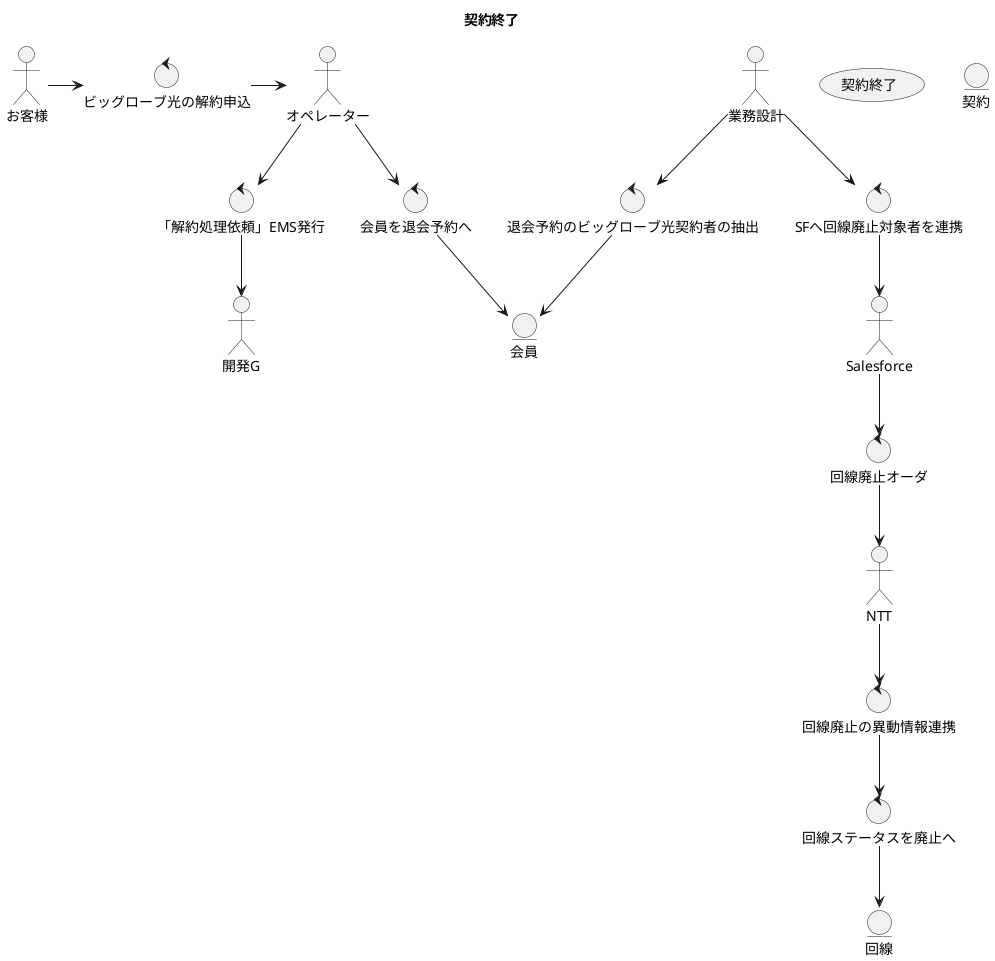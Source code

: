 @startuml
title 契約終了

usecase "契約終了"
actor お客様 as user
actor オペレーター as operator
actor "開発G" as dev
actor 業務設計 as gyod
actor Salesforce as sf
actor NTT as ntt

control ビッグローブ光の解約申込 as endOrder
control 会員を退会予約へ as withdrawalOrder
control "「解約処理依頼」EMS発行" as endOrderEms
control 退会予約のビッグローブ光契約者の抽出 as findWithdrawal
control SFへ回線廃止対象者を連携 as lineCloseOrderForSf
control 回線廃止オーダ as lineCloseOrder
control 回線廃止の異動情報連携 as diff
control 回線ステータスを廃止へ as lineClose

entity 会員 as mem
entity 契約 as eng
entity 回線 as line


user -r-> endOrder
endOrder -r-> operator

operator --> withdrawalOrder
withdrawalOrder --> mem
operator --> endOrderEms

endOrderEms --> dev

'回線廃止依頼
gyod --> findWithdrawal
findWithdrawal --> mem
gyod --> lineCloseOrderForSf 
lineCloseOrderForSf --> sf
sf --> lineCloseOrder
lineCloseOrder --> ntt

ntt --> diff
diff --> lineClose
lineClose --> line

@enduml